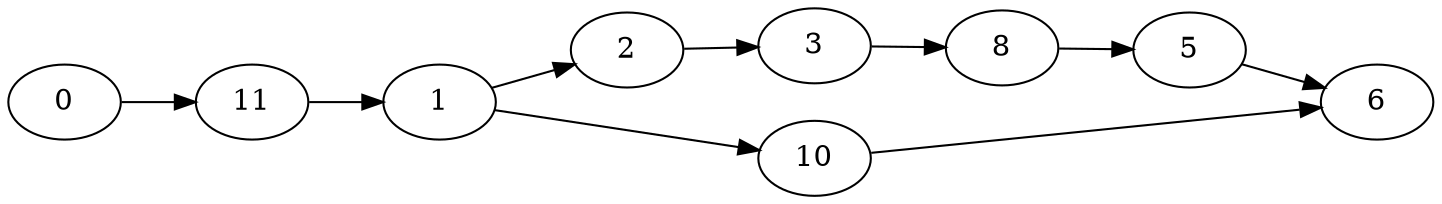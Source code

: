 digraph G {
graph [rankdir=LR];
"11" -> "1"
"1" -> "2"
"2" -> "3"
"1" -> "10"
"3" -> "8"
"8" -> "5"
"5" -> "6"
"10" -> "6"
"0" -> "11"
}
